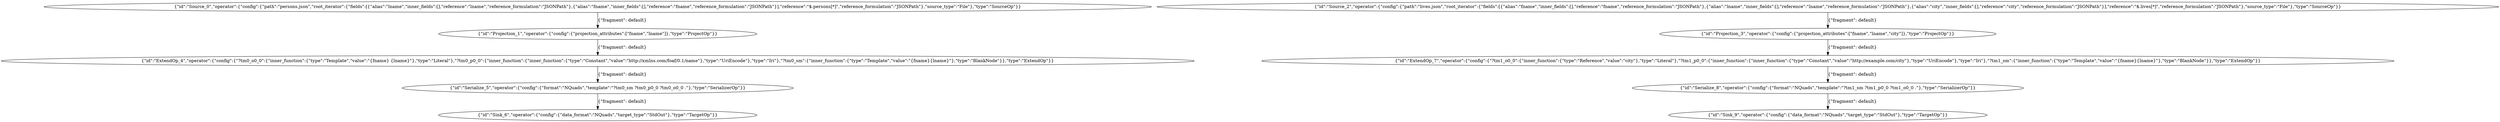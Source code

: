 digraph {
    0 [ label = "{\"id\":\"Source_0\",\"operator\":{\"config\":{\"path\":\"persons.json\",\"root_iterator\":{\"fields\":[{\"alias\":\"lname\",\"inner_fields\":[],\"reference\":\"lname\",\"reference_formulation\":\"JSONPath\"},{\"alias\":\"fname\",\"inner_fields\":[],\"reference\":\"fname\",\"reference_formulation\":\"JSONPath\"}],\"reference\":\"$.persons[*]\",\"reference_formulation\":\"JSONPath\"},\"source_type\":\"File\"},\"type\":\"SourceOp\"}}" ]
    1 [ label = "{\"id\":\"Projection_1\",\"operator\":{\"config\":{\"projection_attributes\":[\"fname\",\"lname\"]},\"type\":\"ProjectOp\"}}" ]
    2 [ label = "{\"id\":\"Source_2\",\"operator\":{\"config\":{\"path\":\"lives.json\",\"root_iterator\":{\"fields\":[{\"alias\":\"fname\",\"inner_fields\":[],\"reference\":\"fname\",\"reference_formulation\":\"JSONPath\"},{\"alias\":\"lname\",\"inner_fields\":[],\"reference\":\"lname\",\"reference_formulation\":\"JSONPath\"},{\"alias\":\"city\",\"inner_fields\":[],\"reference\":\"city\",\"reference_formulation\":\"JSONPath\"}],\"reference\":\"$.lives[*]\",\"reference_formulation\":\"JSONPath\"},\"source_type\":\"File\"},\"type\":\"SourceOp\"}}" ]
    3 [ label = "{\"id\":\"Projection_3\",\"operator\":{\"config\":{\"projection_attributes\":[\"fname\",\"lname\",\"city\"]},\"type\":\"ProjectOp\"}}" ]
    4 [ label = "{\"id\":\"ExtendOp_4\",\"operator\":{\"config\":{\"?tm0_o0_0\":{\"inner_function\":{\"type\":\"Template\",\"value\":\"{fname} {lname}\"},\"type\":\"Literal\"},\"?tm0_p0_0\":{\"inner_function\":{\"inner_function\":{\"type\":\"Constant\",\"value\":\"http://xmlns.com/foaf/0.1/name\"},\"type\":\"UriEncode\"},\"type\":\"Iri\"},\"?tm0_sm\":{\"inner_function\":{\"type\":\"Template\",\"value\":\"{fname}{lname}\"},\"type\":\"BlankNode\"}},\"type\":\"ExtendOp\"}}" ]
    5 [ label = "{\"id\":\"Serialize_5\",\"operator\":{\"config\":{\"format\":\"NQuads\",\"template\":\"?tm0_sm ?tm0_p0_0 ?tm0_o0_0 .\"},\"type\":\"SerializerOp\"}}" ]
    6 [ label = "{\"id\":\"Sink_6\",\"operator\":{\"config\":{\"data_format\":\"NQuads\",\"target_type\":\"StdOut\"},\"type\":\"TargetOp\"}}" ]
    7 [ label = "{\"id\":\"ExtendOp_7\",\"operator\":{\"config\":{\"?tm1_o0_0\":{\"inner_function\":{\"type\":\"Reference\",\"value\":\"city\"},\"type\":\"Literal\"},\"?tm1_p0_0\":{\"inner_function\":{\"inner_function\":{\"type\":\"Constant\",\"value\":\"http://example.com/city\"},\"type\":\"UriEncode\"},\"type\":\"Iri\"},\"?tm1_sm\":{\"inner_function\":{\"type\":\"Template\",\"value\":\"{fname}{lname}\"},\"type\":\"BlankNode\"}},\"type\":\"ExtendOp\"}}" ]
    8 [ label = "{\"id\":\"Serialize_8\",\"operator\":{\"config\":{\"format\":\"NQuads\",\"template\":\"?tm1_sm ?tm1_p0_0 ?tm1_o0_0 .\"},\"type\":\"SerializerOp\"}}" ]
    9 [ label = "{\"id\":\"Sink_9\",\"operator\":{\"config\":{\"data_format\":\"NQuads\",\"target_type\":\"StdOut\"},\"type\":\"TargetOp\"}}" ]
    0 -> 1 [ label = "{\"fragment\": default}" ]
    2 -> 3 [ label = "{\"fragment\": default}" ]
    1 -> 4 [ label = "{\"fragment\": default}" ]
    4 -> 5 [ label = "{\"fragment\": default}" ]
    5 -> 6 [ label = "{\"fragment\": default}" ]
    3 -> 7 [ label = "{\"fragment\": default}" ]
    7 -> 8 [ label = "{\"fragment\": default}" ]
    8 -> 9 [ label = "{\"fragment\": default}" ]
}
